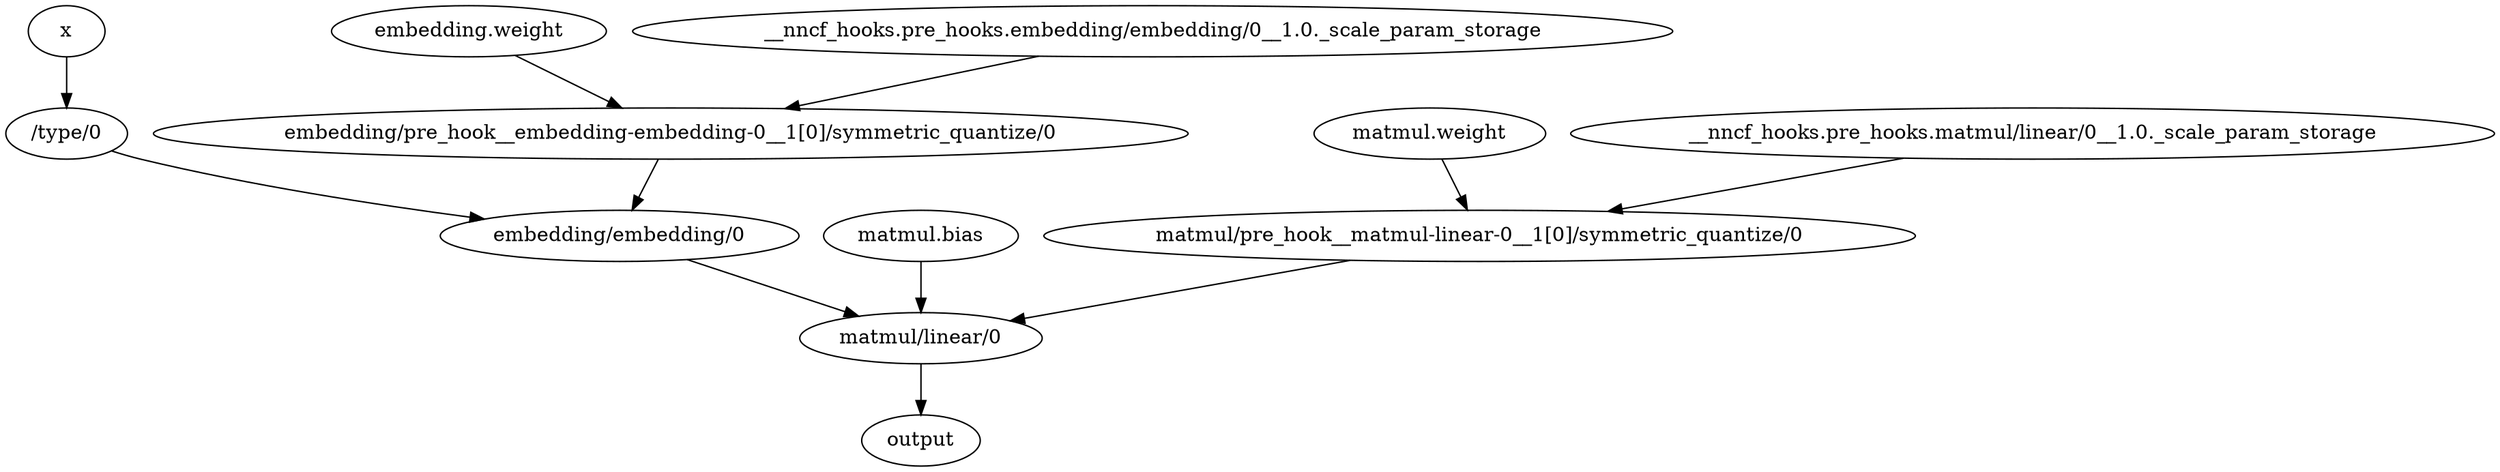 strict digraph {
x [id=0, type="nncf_model_input", metatype=PTInputNoopMetatype];
"/type/0" [id=1, type=type, metatype=UnknownMetatype];
"embedding.weight" [id=2, type="nncf_model_const", metatype=PTConstNoopMetatype];
"__nncf_hooks.pre_hooks.embedding/embedding/0__1.0._scale_param_storage" [id=3, type="nncf_model_const", metatype=PTConstNoopMetatype];
"embedding/pre_hook__embedding-embedding-0__1[0]/symmetric_quantize/0" [id=4, type="symmetric_quantize", metatype=UnknownMetatype];
"embedding/embedding/0" [id=5, type=embedding, metatype=PTEmbeddingMetatype];
"matmul.weight" [id=6, type="nncf_model_const", metatype=PTConstNoopMetatype];
"matmul.bias" [id=7, type="nncf_model_const", metatype=PTConstNoopMetatype];
"__nncf_hooks.pre_hooks.matmul/linear/0__1.0._scale_param_storage" [id=8, type="nncf_model_const", metatype=PTConstNoopMetatype];
"matmul/pre_hook__matmul-linear-0__1[0]/symmetric_quantize/0" [id=9, type="symmetric_quantize", metatype=UnknownMetatype];
"matmul/linear/0" [id=10, type=linear, metatype=PTLinearMetatype];
output [id=11, type="nncf_model_output", metatype=PTOutputNoopMetatype];
x -> "/type/0" [dtype=float, shape="(1, 10)", out_port_id=0, in_port_id=0];
"/type/0" -> "embedding/embedding/0" [dtype=int, shape="(1, 10)", out_port_id=0, in_port_id=0];
"embedding.weight" -> "embedding/pre_hook__embedding-embedding-0__1[0]/symmetric_quantize/0" [dtype=float, shape="(10, 20)", out_port_id=0, in_port_id=0];
"__nncf_hooks.pre_hooks.embedding/embedding/0__1.0._scale_param_storage" -> "embedding/pre_hook__embedding-embedding-0__1[0]/symmetric_quantize/0" [dtype=float, shape="(1,)", out_port_id=0, in_port_id=4];
"embedding/pre_hook__embedding-embedding-0__1[0]/symmetric_quantize/0" -> "embedding/embedding/0" [dtype=float, shape="(10, 20)", out_port_id=0, in_port_id=1];
"embedding/embedding/0" -> "matmul/linear/0" [dtype=float, shape="(1, 10, 20)", out_port_id=0, in_port_id=0];
"matmul.weight" -> "matmul/pre_hook__matmul-linear-0__1[0]/symmetric_quantize/0" [dtype=float, shape="(5, 20)", out_port_id=0, in_port_id=0];
"matmul.bias" -> "matmul/linear/0" [dtype=float, shape="(1, 5)", out_port_id=0, in_port_id=2];
"__nncf_hooks.pre_hooks.matmul/linear/0__1.0._scale_param_storage" -> "matmul/pre_hook__matmul-linear-0__1[0]/symmetric_quantize/0" [dtype=float, shape="(5, 1)", out_port_id=0, in_port_id=4];
"matmul/pre_hook__matmul-linear-0__1[0]/symmetric_quantize/0" -> "matmul/linear/0" [dtype=float, shape="(5, 20)", out_port_id=0, in_port_id=1];
"matmul/linear/0" -> output [dtype=float, shape="(1, 10, 5)", out_port_id=0, in_port_id=0];
}
